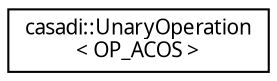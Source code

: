 digraph "Graphical Class Hierarchy"
{
  edge [fontname="FreeSans.ttf",fontsize="10",labelfontname="FreeSans.ttf",labelfontsize="10"];
  node [fontname="FreeSans.ttf",fontsize="10",shape=record];
  rankdir="LR";
  Node1 [label="casadi::UnaryOperation\l\< OP_ACOS \>",height=0.2,width=0.4,color="black", fillcolor="white", style="filled",URL="$d4/d74/structcasadi_1_1UnaryOperation_3_01OP__ACOS_01_4.html",tooltip="Arcus cosine. "];
}
